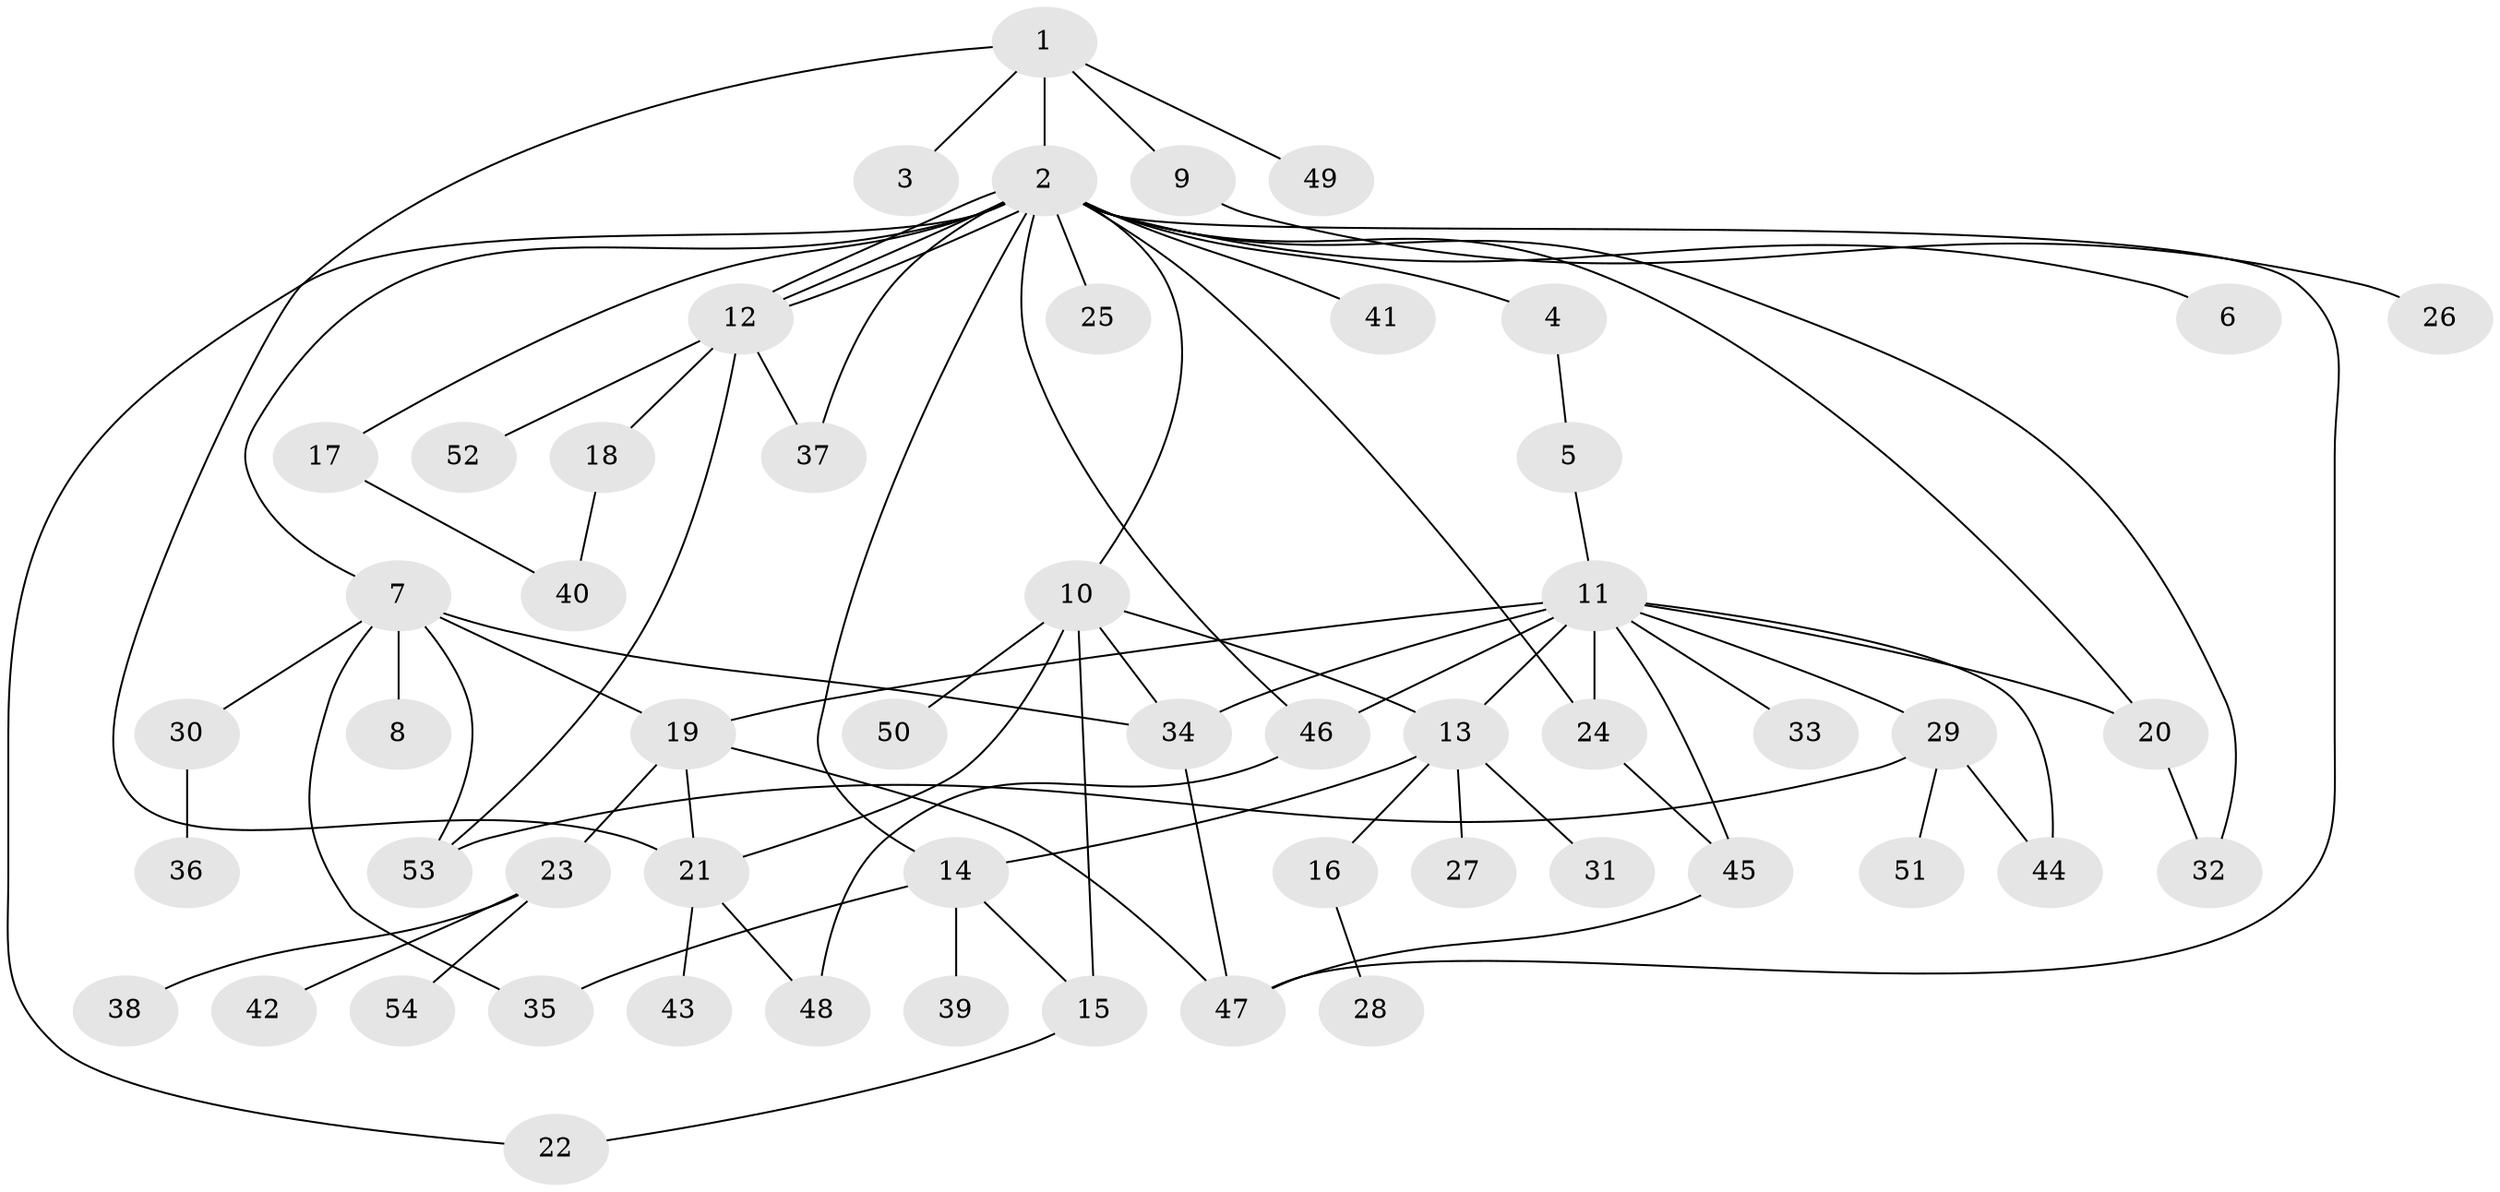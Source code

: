 // coarse degree distribution, {5: 0.11764705882352941, 12: 0.029411764705882353, 1: 0.5, 2: 0.14705882352941177, 7: 0.029411764705882353, 8: 0.029411764705882353, 4: 0.058823529411764705, 6: 0.029411764705882353, 3: 0.058823529411764705}
// Generated by graph-tools (version 1.1) at 2025/50/03/04/25 22:50:26]
// undirected, 54 vertices, 79 edges
graph export_dot {
  node [color=gray90,style=filled];
  1;
  2;
  3;
  4;
  5;
  6;
  7;
  8;
  9;
  10;
  11;
  12;
  13;
  14;
  15;
  16;
  17;
  18;
  19;
  20;
  21;
  22;
  23;
  24;
  25;
  26;
  27;
  28;
  29;
  30;
  31;
  32;
  33;
  34;
  35;
  36;
  37;
  38;
  39;
  40;
  41;
  42;
  43;
  44;
  45;
  46;
  47;
  48;
  49;
  50;
  51;
  52;
  53;
  54;
  1 -- 2;
  1 -- 3;
  1 -- 9;
  1 -- 21;
  1 -- 49;
  2 -- 4;
  2 -- 6;
  2 -- 7;
  2 -- 10;
  2 -- 12;
  2 -- 12;
  2 -- 12;
  2 -- 14;
  2 -- 17;
  2 -- 20;
  2 -- 22;
  2 -- 24;
  2 -- 25;
  2 -- 32;
  2 -- 37;
  2 -- 41;
  2 -- 46;
  2 -- 47;
  4 -- 5;
  5 -- 11;
  7 -- 8;
  7 -- 19;
  7 -- 30;
  7 -- 34;
  7 -- 35;
  7 -- 53;
  9 -- 26;
  10 -- 13;
  10 -- 15;
  10 -- 21;
  10 -- 34;
  10 -- 50;
  11 -- 13;
  11 -- 19;
  11 -- 20;
  11 -- 24;
  11 -- 29;
  11 -- 33;
  11 -- 34;
  11 -- 44;
  11 -- 45;
  11 -- 46;
  12 -- 18;
  12 -- 37;
  12 -- 52;
  12 -- 53;
  13 -- 14;
  13 -- 16;
  13 -- 27;
  13 -- 31;
  14 -- 15;
  14 -- 35;
  14 -- 39;
  15 -- 22;
  16 -- 28;
  17 -- 40;
  18 -- 40;
  19 -- 21;
  19 -- 23;
  19 -- 47;
  20 -- 32;
  21 -- 43;
  21 -- 48;
  23 -- 38;
  23 -- 42;
  23 -- 54;
  24 -- 45;
  29 -- 44;
  29 -- 51;
  29 -- 53;
  30 -- 36;
  34 -- 47;
  45 -- 47;
  46 -- 48;
}
